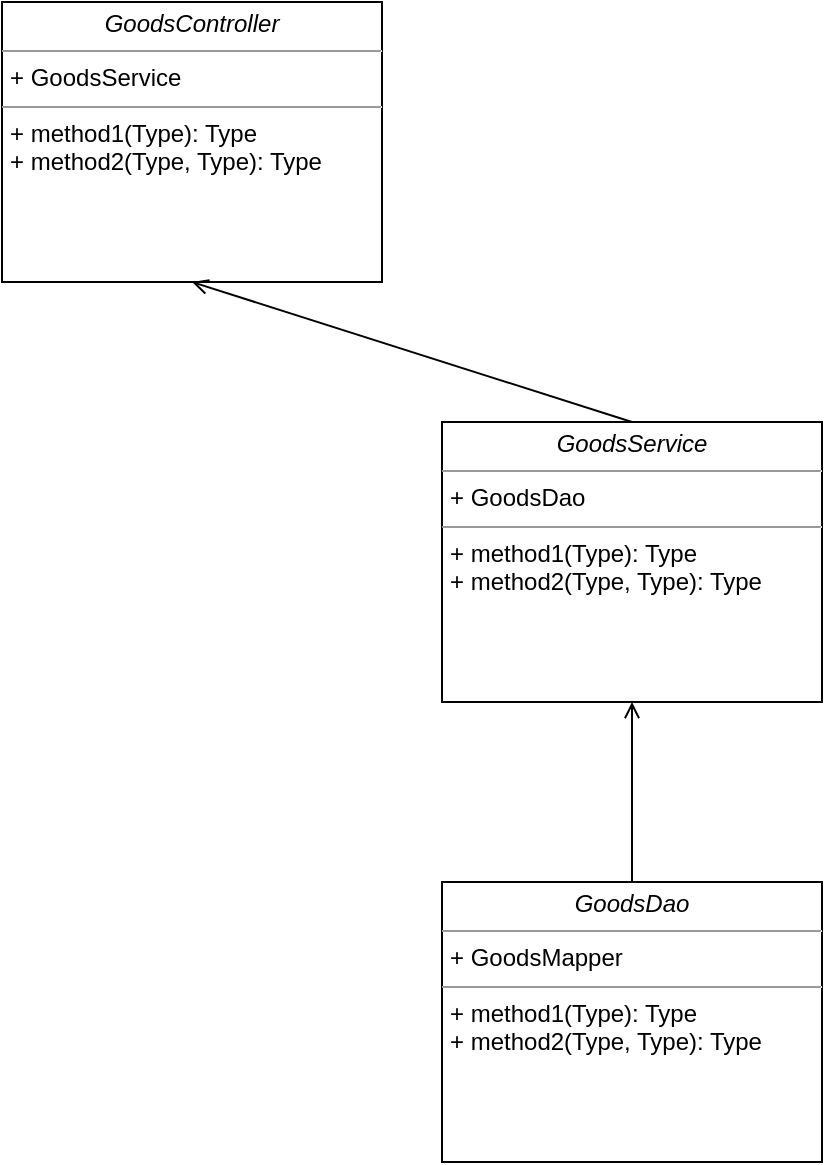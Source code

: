 <mxfile version="13.10.2" type="github">
  <diagram id="bmcI1RsgSg_KZg1bEWCp" name="Page-1">
    <mxGraphModel dx="1376" dy="754" grid="1" gridSize="10" guides="1" tooltips="1" connect="1" arrows="1" fold="1" page="1" pageScale="1" pageWidth="827" pageHeight="1169" math="0" shadow="0">
      <root>
        <mxCell id="0" />
        <mxCell id="1" parent="0" />
        <mxCell id="ysBGexh-th-0GUGzWktB-6" value="&lt;p style=&quot;margin: 0px ; margin-top: 4px ; text-align: center&quot;&gt;&lt;i&gt;GoodsController&lt;/i&gt;&lt;/p&gt;&lt;hr size=&quot;1&quot;&gt;&lt;p style=&quot;margin: 0px ; margin-left: 4px&quot;&gt;+ GoodsService&lt;br&gt;&lt;/p&gt;&lt;hr size=&quot;1&quot;&gt;&lt;p style=&quot;margin: 0px ; margin-left: 4px&quot;&gt;+ method1(Type): Type&lt;br&gt;+ method2(Type, Type): Type&lt;/p&gt;" style="verticalAlign=top;align=left;overflow=fill;fontSize=12;fontFamily=Helvetica;html=1;" vertex="1" parent="1">
          <mxGeometry x="290" y="120" width="190" height="140" as="geometry" />
        </mxCell>
        <mxCell id="ysBGexh-th-0GUGzWktB-8" style="rounded=0;orthogonalLoop=1;jettySize=auto;html=1;entryX=0.5;entryY=1;entryDx=0;entryDy=0;endArrow=open;endFill=0;exitX=0.5;exitY=0;exitDx=0;exitDy=0;" edge="1" parent="1" source="ysBGexh-th-0GUGzWktB-7" target="ysBGexh-th-0GUGzWktB-6">
          <mxGeometry relative="1" as="geometry" />
        </mxCell>
        <mxCell id="ysBGexh-th-0GUGzWktB-7" value="&lt;p style=&quot;margin: 0px ; margin-top: 4px ; text-align: center&quot;&gt;&lt;i&gt;GoodsService&lt;/i&gt;&lt;/p&gt;&lt;hr size=&quot;1&quot;&gt;&lt;p style=&quot;margin: 0px ; margin-left: 4px&quot;&gt;+ GoodsDao&lt;br&gt;&lt;/p&gt;&lt;hr size=&quot;1&quot;&gt;&lt;p style=&quot;margin: 0px ; margin-left: 4px&quot;&gt;+ method1(Type): Type&lt;br&gt;+ method2(Type, Type): Type&lt;/p&gt;" style="verticalAlign=top;align=left;overflow=fill;fontSize=12;fontFamily=Helvetica;html=1;" vertex="1" parent="1">
          <mxGeometry x="510" y="330" width="190" height="140" as="geometry" />
        </mxCell>
        <mxCell id="ysBGexh-th-0GUGzWktB-10" style="edgeStyle=orthogonalEdgeStyle;rounded=0;orthogonalLoop=1;jettySize=auto;html=1;entryX=0.5;entryY=1;entryDx=0;entryDy=0;endArrow=open;endFill=0;" edge="1" parent="1" source="ysBGexh-th-0GUGzWktB-9" target="ysBGexh-th-0GUGzWktB-7">
          <mxGeometry relative="1" as="geometry" />
        </mxCell>
        <mxCell id="ysBGexh-th-0GUGzWktB-9" value="&lt;p style=&quot;margin: 0px ; margin-top: 4px ; text-align: center&quot;&gt;&lt;i&gt;GoodsDao&lt;/i&gt;&lt;/p&gt;&lt;hr size=&quot;1&quot;&gt;&lt;p style=&quot;margin: 0px ; margin-left: 4px&quot;&gt;+ GoodsMapper&lt;br&gt;&lt;/p&gt;&lt;hr size=&quot;1&quot;&gt;&lt;p style=&quot;margin: 0px ; margin-left: 4px&quot;&gt;+ method1(Type): Type&lt;br&gt;+ method2(Type, Type): Type&lt;/p&gt;" style="verticalAlign=top;align=left;overflow=fill;fontSize=12;fontFamily=Helvetica;html=1;" vertex="1" parent="1">
          <mxGeometry x="510" y="560" width="190" height="140" as="geometry" />
        </mxCell>
      </root>
    </mxGraphModel>
  </diagram>
</mxfile>
